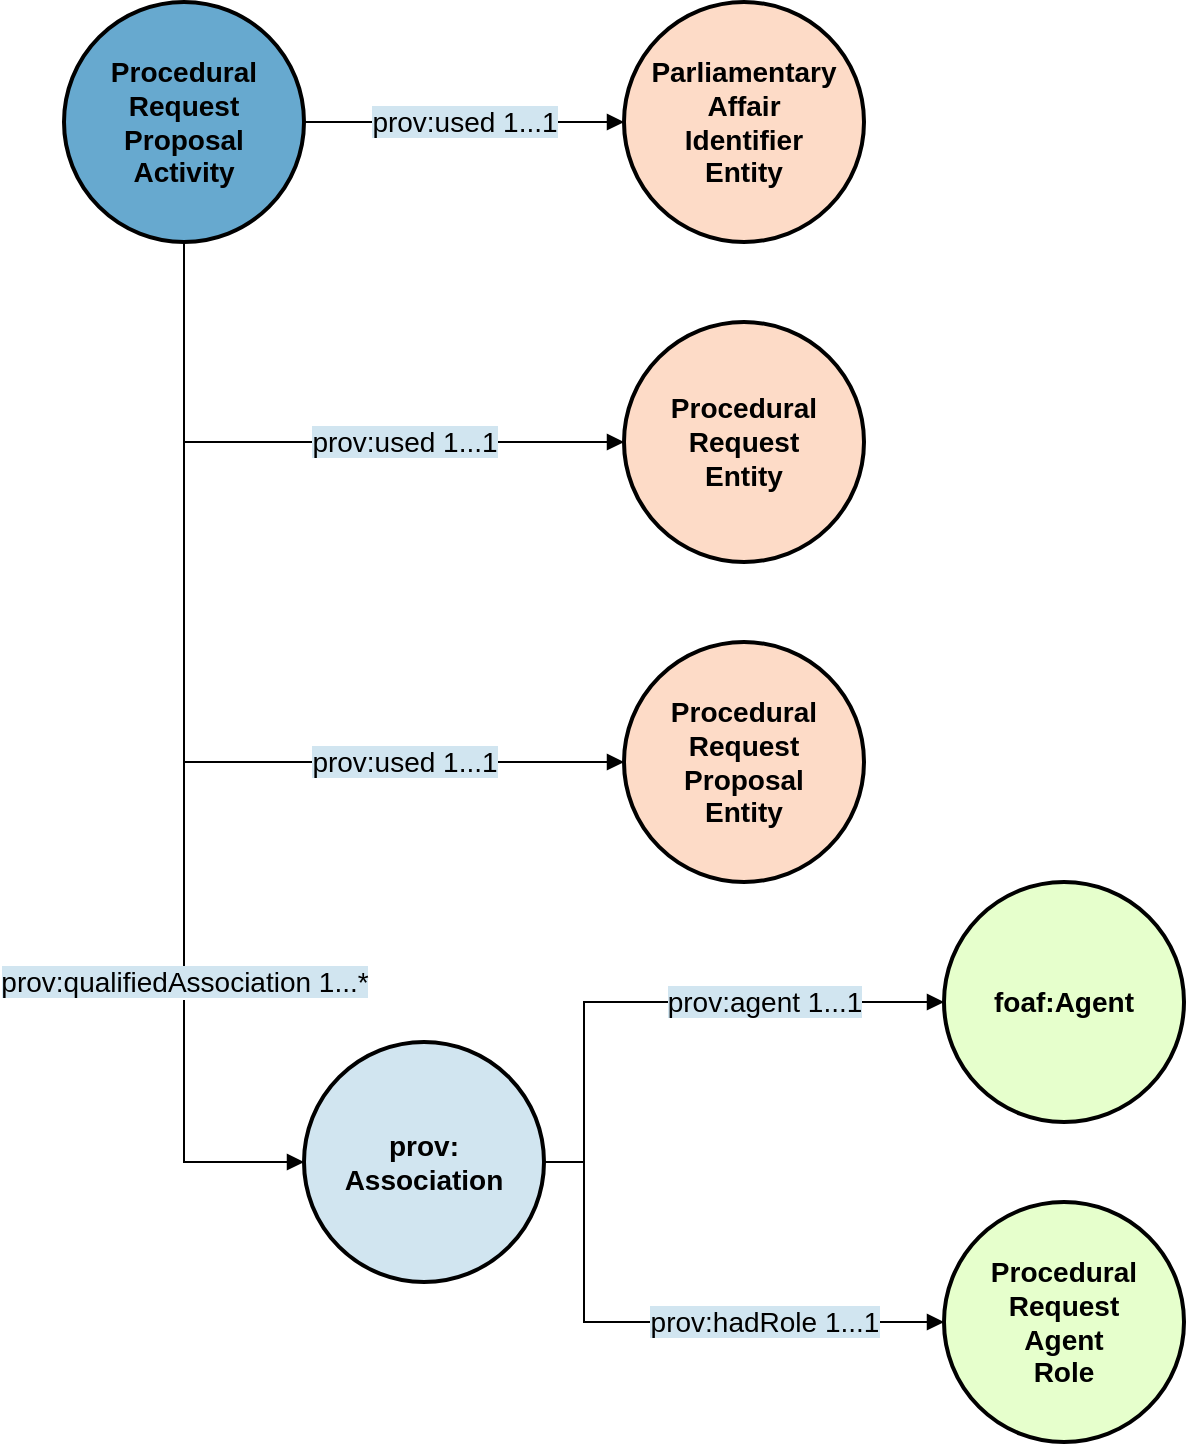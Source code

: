 <mxfile>
    <diagram id="KUzoZ_WBEfeIF54OlFjl" name="Page-1">
        <mxGraphModel dx="1667" dy="831" grid="1" gridSize="10" guides="1" tooltips="1" connect="1" arrows="1" fold="1" page="1" pageScale="1" pageWidth="827" pageHeight="1169" math="0" shadow="0">
            <root>
                <mxCell id="0"/>
                <mxCell id="1" parent="0"/>
                <mxCell id="2" value="&lt;b&gt;Procedural&lt;/b&gt;&lt;div&gt;&lt;b&gt;Request&lt;/b&gt;&lt;/div&gt;&lt;div&gt;&lt;b&gt;Proposal&lt;/b&gt;&lt;/div&gt;&lt;div&gt;&lt;b&gt;Activity&lt;/b&gt;&lt;/div&gt;" style="ellipse;whiteSpace=wrap;html=1;rounded=0;shadow=0;glass=0;comic=0;strokeColor=#000000;strokeWidth=2;fillColor=#67A9CF;gradientColor=none;fontSize=14;fontColor=#000000;align=center;" parent="1" vertex="1">
                    <mxGeometry x="160" y="80" width="120" height="120" as="geometry"/>
                </mxCell>
                <mxCell id="5" value="&lt;b&gt;Parliamentary&lt;/b&gt;&lt;div&gt;&lt;b&gt;Affair&lt;/b&gt;&lt;/div&gt;&lt;div&gt;&lt;b&gt;Identifier&lt;/b&gt;&lt;/div&gt;&lt;div&gt;&lt;b&gt;Entity&lt;/b&gt;&lt;/div&gt;" style="ellipse;whiteSpace=wrap;html=1;rounded=0;shadow=0;glass=0;comic=0;strokeColor=#000000;strokeWidth=2;fillColor=#fddbc7;gradientColor=none;fontSize=14;fontColor=#000000;align=center;" parent="1" vertex="1">
                    <mxGeometry x="440" y="80" width="120" height="120" as="geometry"/>
                </mxCell>
                <mxCell id="6" value="&lt;span style=&quot;background-color: rgb(209, 229, 240);&quot;&gt;&lt;font&gt;prov:used 1...1&lt;/font&gt;&lt;/span&gt;" style="endArrow=block;html=1;strokeColor=#000000;fontSize=14;fontColor=#000000;endFill=1;exitX=1;exitY=0.5;exitDx=0;exitDy=0;entryX=0;entryY=0.5;entryDx=0;entryDy=0;edgeStyle=orthogonalEdgeStyle;rounded=0;curved=0;" parent="1" source="2" target="5" edge="1">
                    <mxGeometry width="50" height="50" relative="1" as="geometry">
                        <mxPoint x="390" y="510" as="sourcePoint"/>
                        <mxPoint x="530" y="510" as="targetPoint"/>
                        <mxPoint as="offset"/>
                    </mxGeometry>
                </mxCell>
                <mxCell id="10" value="&lt;b&gt;Procedural&lt;/b&gt;&lt;div&gt;&lt;b&gt;Request&lt;/b&gt;&lt;/div&gt;&lt;div&gt;&lt;b&gt;Entity&lt;/b&gt;&lt;/div&gt;" style="ellipse;whiteSpace=wrap;html=1;rounded=0;shadow=0;glass=0;comic=0;strokeColor=#000000;strokeWidth=2;fillColor=#fddbc7;gradientColor=none;fontSize=14;fontColor=#000000;align=center;" vertex="1" parent="1">
                    <mxGeometry x="440" y="240" width="120" height="120" as="geometry"/>
                </mxCell>
                <mxCell id="11" value="&lt;b&gt;Procedural&lt;/b&gt;&lt;div&gt;&lt;b&gt;Request&lt;/b&gt;&lt;/div&gt;&lt;div&gt;&lt;b&gt;Proposal&lt;/b&gt;&lt;/div&gt;&lt;div&gt;&lt;b&gt;Entity&lt;/b&gt;&lt;/div&gt;" style="ellipse;whiteSpace=wrap;html=1;rounded=0;shadow=0;glass=0;comic=0;strokeColor=#000000;strokeWidth=2;fillColor=#fddbc7;gradientColor=none;fontSize=14;fontColor=#000000;align=center;" vertex="1" parent="1">
                    <mxGeometry x="440" y="400" width="120" height="120" as="geometry"/>
                </mxCell>
                <mxCell id="13" value="&lt;b&gt;prov:&lt;br&gt;Association&lt;/b&gt;" style="ellipse;whiteSpace=wrap;html=1;rounded=0;shadow=0;glass=0;comic=0;strokeColor=#000000;strokeWidth=2;fillColor=#D1E5F0;gradientColor=none;fontSize=14;fontColor=#000000;align=center;" vertex="1" parent="1">
                    <mxGeometry x="280" y="600" width="120" height="120" as="geometry"/>
                </mxCell>
                <mxCell id="14" value="&lt;b&gt;foaf:Agent&lt;/b&gt;" style="ellipse;whiteSpace=wrap;html=1;rounded=0;shadow=0;glass=0;comic=0;strokeColor=#000000;strokeWidth=2;fillColor=#E6FFCC;gradientColor=none;fontSize=14;fontColor=#000000;align=center;" vertex="1" parent="1">
                    <mxGeometry x="600" y="520" width="120" height="120" as="geometry"/>
                </mxCell>
                <mxCell id="15" value="&lt;b&gt;Procedural&lt;/b&gt;&lt;div&gt;&lt;b&gt;Request&lt;/b&gt;&lt;/div&gt;&lt;div&gt;&lt;b&gt;Agent&lt;/b&gt;&lt;/div&gt;&lt;div&gt;&lt;b&gt;Role&lt;/b&gt;&lt;/div&gt;" style="ellipse;whiteSpace=wrap;html=1;rounded=0;shadow=0;glass=0;comic=0;strokeColor=#000000;strokeWidth=2;fillColor=#E6FFCC;gradientColor=none;fontSize=14;fontColor=#000000;align=center;" vertex="1" parent="1">
                    <mxGeometry x="600" y="680" width="120" height="120" as="geometry"/>
                </mxCell>
                <mxCell id="17" value="&lt;span style=&quot;background-color: rgb(209, 229, 240);&quot;&gt;&lt;font&gt;prov:used 1...1&lt;/font&gt;&lt;/span&gt;" style="endArrow=block;html=1;strokeColor=#000000;fontSize=14;fontColor=#000000;endFill=1;exitX=0.5;exitY=1;exitDx=0;exitDy=0;entryX=0;entryY=0.5;entryDx=0;entryDy=0;edgeStyle=orthogonalEdgeStyle;rounded=0;curved=0;" edge="1" parent="1" source="2" target="10">
                    <mxGeometry x="0.312" width="50" height="50" relative="1" as="geometry">
                        <mxPoint x="230" y="210" as="sourcePoint"/>
                        <mxPoint x="570" y="270" as="targetPoint"/>
                        <mxPoint as="offset"/>
                    </mxGeometry>
                </mxCell>
                <mxCell id="18" value="&lt;span style=&quot;background-color: rgb(209, 229, 240);&quot;&gt;&lt;font&gt;prov:used 1...1&lt;/font&gt;&lt;/span&gt;" style="endArrow=block;html=1;strokeColor=#000000;fontSize=14;fontColor=#000000;endFill=1;exitX=0.5;exitY=1;exitDx=0;exitDy=0;entryX=0;entryY=0.5;entryDx=0;entryDy=0;edgeStyle=orthogonalEdgeStyle;rounded=0;curved=0;" edge="1" parent="1" source="2" target="11">
                    <mxGeometry x="0.542" width="50" height="50" relative="1" as="geometry">
                        <mxPoint x="240" y="220" as="sourcePoint"/>
                        <mxPoint x="580" y="280" as="targetPoint"/>
                        <mxPoint as="offset"/>
                    </mxGeometry>
                </mxCell>
                <mxCell id="19" value="&lt;span style=&quot;background-color: rgb(209, 229, 240);&quot;&gt;&lt;font&gt;prov:qualifiedAssociation 1...*&lt;/font&gt;&lt;/span&gt;" style="endArrow=block;html=1;strokeColor=#000000;fontSize=14;fontColor=#000000;endFill=1;exitX=0.5;exitY=1;exitDx=0;exitDy=0;entryX=0;entryY=0.5;entryDx=0;entryDy=0;edgeStyle=orthogonalEdgeStyle;rounded=0;curved=0;" edge="1" parent="1" source="2" target="13">
                    <mxGeometry x="0.423" width="50" height="50" relative="1" as="geometry">
                        <mxPoint x="230" y="210" as="sourcePoint"/>
                        <mxPoint x="570" y="590" as="targetPoint"/>
                        <mxPoint as="offset"/>
                    </mxGeometry>
                </mxCell>
                <mxCell id="20" value="&lt;span style=&quot;background-color: rgb(209, 229, 240);&quot;&gt;&lt;font&gt;prov:agent 1...1&lt;/font&gt;&lt;/span&gt;" style="endArrow=block;html=1;strokeColor=#000000;fontSize=14;fontColor=#000000;endFill=1;exitX=1;exitY=0.5;exitDx=0;exitDy=0;entryX=0;entryY=0.5;entryDx=0;entryDy=0;edgeStyle=orthogonalEdgeStyle;rounded=0;curved=0;" edge="1" parent="1" source="13" target="14">
                    <mxGeometry x="0.357" width="50" height="50" relative="1" as="geometry">
                        <mxPoint x="240" y="60" as="sourcePoint"/>
                        <mxPoint x="580" y="440" as="targetPoint"/>
                        <mxPoint as="offset"/>
                        <Array as="points">
                            <mxPoint x="420" y="660"/>
                            <mxPoint x="420" y="580"/>
                        </Array>
                    </mxGeometry>
                </mxCell>
                <mxCell id="21" value="&lt;span style=&quot;background-color: rgb(209, 229, 240);&quot;&gt;&lt;font&gt;prov:hadRole 1...1&lt;/font&gt;&lt;/span&gt;" style="endArrow=block;html=1;strokeColor=#000000;fontSize=14;fontColor=#000000;endFill=1;exitX=1;exitY=0.5;exitDx=0;exitDy=0;entryX=0;entryY=0.5;entryDx=0;entryDy=0;edgeStyle=orthogonalEdgeStyle;rounded=0;curved=0;" edge="1" parent="1" source="13" target="15">
                    <mxGeometry x="0.357" width="50" height="50" relative="1" as="geometry">
                        <mxPoint x="410" y="670" as="sourcePoint"/>
                        <mxPoint x="570" y="590" as="targetPoint"/>
                        <mxPoint as="offset"/>
                        <Array as="points">
                            <mxPoint x="420" y="660"/>
                            <mxPoint x="420" y="740"/>
                        </Array>
                    </mxGeometry>
                </mxCell>
            </root>
        </mxGraphModel>
    </diagram>
</mxfile>
